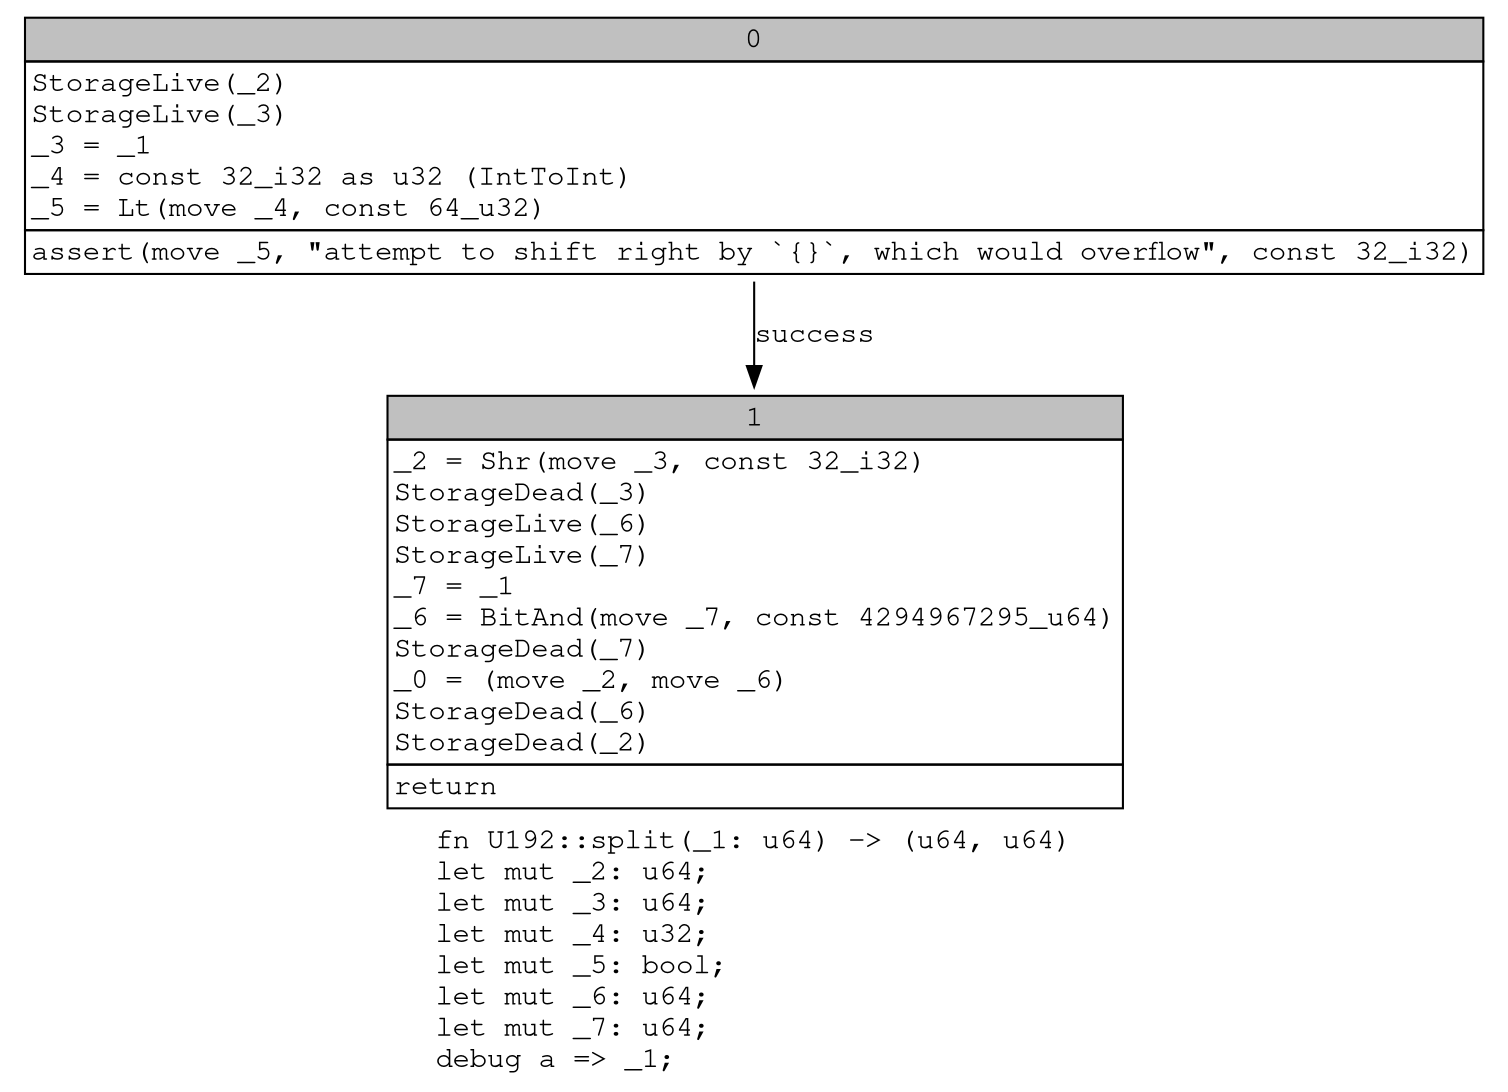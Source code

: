 digraph Mir_0_14539 {
    graph [fontname="Courier, monospace"];
    node [fontname="Courier, monospace"];
    edge [fontname="Courier, monospace"];
    label=<fn U192::split(_1: u64) -&gt; (u64, u64)<br align="left"/>let mut _2: u64;<br align="left"/>let mut _3: u64;<br align="left"/>let mut _4: u32;<br align="left"/>let mut _5: bool;<br align="left"/>let mut _6: u64;<br align="left"/>let mut _7: u64;<br align="left"/>debug a =&gt; _1;<br align="left"/>>;
    bb0__0_14539 [shape="none", label=<<table border="0" cellborder="1" cellspacing="0"><tr><td bgcolor="gray" align="center" colspan="1">0</td></tr><tr><td align="left" balign="left">StorageLive(_2)<br/>StorageLive(_3)<br/>_3 = _1<br/>_4 = const 32_i32 as u32 (IntToInt)<br/>_5 = Lt(move _4, const 64_u32)<br/></td></tr><tr><td align="left">assert(move _5, &quot;attempt to shift right by `{}`, which would overflow&quot;, const 32_i32)</td></tr></table>>];
    bb1__0_14539 [shape="none", label=<<table border="0" cellborder="1" cellspacing="0"><tr><td bgcolor="gray" align="center" colspan="1">1</td></tr><tr><td align="left" balign="left">_2 = Shr(move _3, const 32_i32)<br/>StorageDead(_3)<br/>StorageLive(_6)<br/>StorageLive(_7)<br/>_7 = _1<br/>_6 = BitAnd(move _7, const 4294967295_u64)<br/>StorageDead(_7)<br/>_0 = (move _2, move _6)<br/>StorageDead(_6)<br/>StorageDead(_2)<br/></td></tr><tr><td align="left">return</td></tr></table>>];
    bb0__0_14539 -> bb1__0_14539 [label="success"];
}
